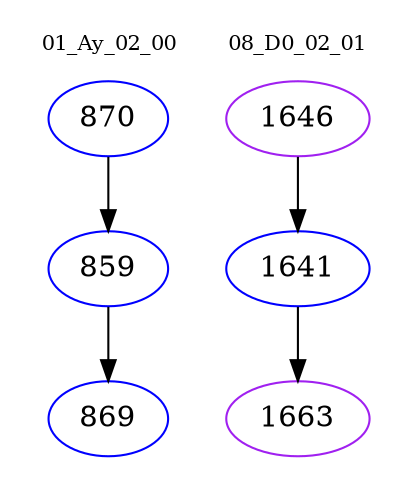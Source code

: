 digraph{
subgraph cluster_0 {
color = white
label = "01_Ay_02_00";
fontsize=10;
T0_870 [label="870", color="blue"]
T0_870 -> T0_859 [color="black"]
T0_859 [label="859", color="blue"]
T0_859 -> T0_869 [color="black"]
T0_869 [label="869", color="blue"]
}
subgraph cluster_1 {
color = white
label = "08_D0_02_01";
fontsize=10;
T1_1646 [label="1646", color="purple"]
T1_1646 -> T1_1641 [color="black"]
T1_1641 [label="1641", color="blue"]
T1_1641 -> T1_1663 [color="black"]
T1_1663 [label="1663", color="purple"]
}
}
